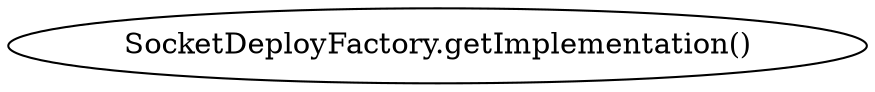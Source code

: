 digraph "" {
	graph [bb="0,0,354.07,36"];
	node [label="\N"];
	"SocketDeployFactory.getImplementation()"	 [height=0.5,
		pos="177.03,18",
		width=4.9176];
}
